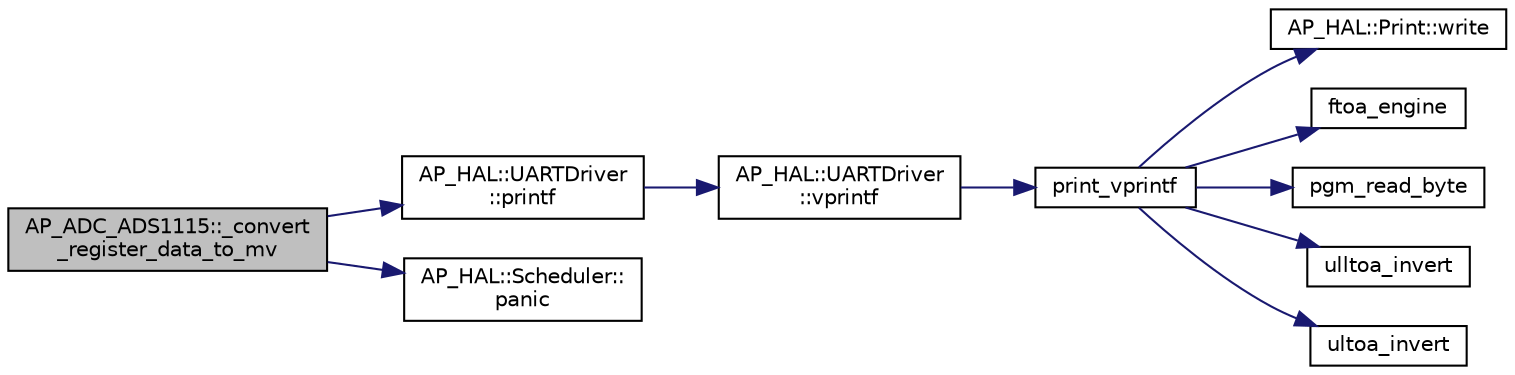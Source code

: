 digraph "AP_ADC_ADS1115::_convert_register_data_to_mv"
{
 // INTERACTIVE_SVG=YES
  edge [fontname="Helvetica",fontsize="10",labelfontname="Helvetica",labelfontsize="10"];
  node [fontname="Helvetica",fontsize="10",shape=record];
  rankdir="LR";
  Node1 [label="AP_ADC_ADS1115::_convert\l_register_data_to_mv",height=0.2,width=0.4,color="black", fillcolor="grey75", style="filled", fontcolor="black"];
  Node1 -> Node2 [color="midnightblue",fontsize="10",style="solid",fontname="Helvetica"];
  Node2 [label="AP_HAL::UARTDriver\l::printf",height=0.2,width=0.4,color="black", fillcolor="white", style="filled",URL="$classAP__HAL_1_1UARTDriver.html#a65c7824b8877f7a2f79365c8ffae8f56"];
  Node2 -> Node3 [color="midnightblue",fontsize="10",style="solid",fontname="Helvetica"];
  Node3 [label="AP_HAL::UARTDriver\l::vprintf",height=0.2,width=0.4,color="black", fillcolor="white", style="filled",URL="$classAP__HAL_1_1UARTDriver.html#aa8abfb6d6641299472c29ac1edde559f"];
  Node3 -> Node4 [color="midnightblue",fontsize="10",style="solid",fontname="Helvetica"];
  Node4 [label="print_vprintf",height=0.2,width=0.4,color="black", fillcolor="white", style="filled",URL="$print__vprintf_8cpp.html#a473b9349f4b086b552a21eb8fe057016"];
  Node4 -> Node5 [color="midnightblue",fontsize="10",style="solid",fontname="Helvetica"];
  Node5 [label="AP_HAL::Print::write",height=0.2,width=0.4,color="black", fillcolor="white", style="filled",URL="$classAP__HAL_1_1Print.html#acc65391952a43334f8f5c9bef341f501"];
  Node4 -> Node6 [color="midnightblue",fontsize="10",style="solid",fontname="Helvetica"];
  Node6 [label="ftoa_engine",height=0.2,width=0.4,color="black", fillcolor="white", style="filled",URL="$ftoa__engine_8cpp.html#a1c28234da8f20b43c85890d4bb452947"];
  Node4 -> Node7 [color="midnightblue",fontsize="10",style="solid",fontname="Helvetica"];
  Node7 [label="pgm_read_byte",height=0.2,width=0.4,color="black", fillcolor="white", style="filled",URL="$AP__Progmem_8h.html#a1514e0408e036062b4af844baaf567da"];
  Node4 -> Node8 [color="midnightblue",fontsize="10",style="solid",fontname="Helvetica"];
  Node8 [label="ulltoa_invert",height=0.2,width=0.4,color="black", fillcolor="white", style="filled",URL="$utoa__invert_8cpp.html#a34926f552460b47c414ec4d83b32815c"];
  Node4 -> Node9 [color="midnightblue",fontsize="10",style="solid",fontname="Helvetica"];
  Node9 [label="ultoa_invert",height=0.2,width=0.4,color="black", fillcolor="white", style="filled",URL="$utoa__invert_8cpp.html#a5d99bba8e697c1e11da489d88fca8559"];
  Node1 -> Node10 [color="midnightblue",fontsize="10",style="solid",fontname="Helvetica"];
  Node10 [label="AP_HAL::Scheduler::\lpanic",height=0.2,width=0.4,color="black", fillcolor="white", style="filled",URL="$classAP__HAL_1_1Scheduler.html#ac08c02070405b6cc1d7241025acb5101"];
}

